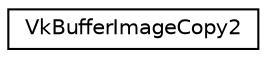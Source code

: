 digraph "Graphical Class Hierarchy"
{
 // LATEX_PDF_SIZE
  edge [fontname="Helvetica",fontsize="10",labelfontname="Helvetica",labelfontsize="10"];
  node [fontname="Helvetica",fontsize="10",shape=record];
  rankdir="LR";
  Node0 [label="VkBufferImageCopy2",height=0.2,width=0.4,color="black", fillcolor="white", style="filled",URL="$structVkBufferImageCopy2.html",tooltip=" "];
}

